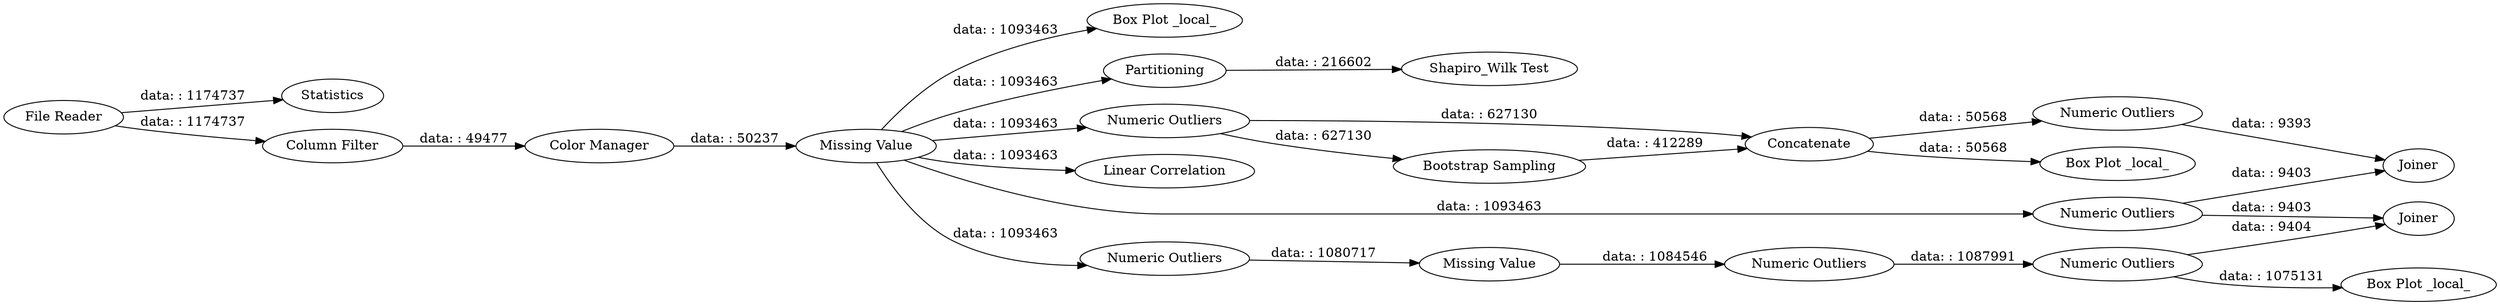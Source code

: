 digraph {
	"7270334037960332648_24" [label="Bootstrap Sampling"]
	"7270334037960332648_18" [label="Numeric Outliers"]
	"7270334037960332648_12" [label="Box Plot _local_"]
	"7270334037960332648_14" [label="Shapiro_Wilk Test"]
	"7270334037960332648_5" [label="Color Manager"]
	"7270334037960332648_22" [label=Joiner]
	"7270334037960332648_4" [label="Missing Value"]
	"7270334037960332648_19" [label="Numeric Outliers"]
	"7270334037960332648_2" [label=Statistics]
	"7270334037960332648_1" [label="File Reader"]
	"7270334037960332648_20" [label="Numeric Outliers"]
	"7270334037960332648_13" [label=Partitioning]
	"7270334037960332648_15" [label="Linear Correlation"]
	"7270334037960332648_27" [label=Joiner]
	"7270334037960332648_23" [label="Numeric Outliers"]
	"7270334037960332648_21" [label="Box Plot _local_"]
	"7270334037960332648_25" [label=Concatenate]
	"7270334037960332648_28" [label="Box Plot _local_"]
	"7270334037960332648_26" [label="Numeric Outliers"]
	"7270334037960332648_16" [label="Numeric Outliers"]
	"7270334037960332648_17" [label="Missing Value"]
	"7270334037960332648_3" [label="Column Filter"]
	"7270334037960332648_24" -> "7270334037960332648_25" [label="data: : 412289"]
	"7270334037960332648_23" -> "7270334037960332648_25" [label="data: : 627130"]
	"7270334037960332648_5" -> "7270334037960332648_4" [label="data: : 50237"]
	"7270334037960332648_19" -> "7270334037960332648_22" [label="data: : 9403"]
	"7270334037960332648_16" -> "7270334037960332648_17" [label="data: : 1080717"]
	"7270334037960332648_4" -> "7270334037960332648_13" [label="data: : 1093463"]
	"7270334037960332648_17" -> "7270334037960332648_18" [label="data: : 1084546"]
	"7270334037960332648_25" -> "7270334037960332648_26" [label="data: : 50568"]
	"7270334037960332648_1" -> "7270334037960332648_3" [label="data: : 1174737"]
	"7270334037960332648_4" -> "7270334037960332648_19" [label="data: : 1093463"]
	"7270334037960332648_3" -> "7270334037960332648_5" [label="data: : 49477"]
	"7270334037960332648_20" -> "7270334037960332648_22" [label="data: : 9404"]
	"7270334037960332648_4" -> "7270334037960332648_15" [label="data: : 1093463"]
	"7270334037960332648_1" -> "7270334037960332648_2" [label="data: : 1174737"]
	"7270334037960332648_13" -> "7270334037960332648_14" [label="data: : 216602"]
	"7270334037960332648_4" -> "7270334037960332648_16" [label="data: : 1093463"]
	"7270334037960332648_26" -> "7270334037960332648_27" [label="data: : 9393"]
	"7270334037960332648_23" -> "7270334037960332648_24" [label="data: : 627130"]
	"7270334037960332648_19" -> "7270334037960332648_27" [label="data: : 9403"]
	"7270334037960332648_18" -> "7270334037960332648_20" [label="data: : 1087991"]
	"7270334037960332648_4" -> "7270334037960332648_23" [label="data: : 1093463"]
	"7270334037960332648_25" -> "7270334037960332648_28" [label="data: : 50568"]
	"7270334037960332648_20" -> "7270334037960332648_21" [label="data: : 1075131"]
	"7270334037960332648_4" -> "7270334037960332648_12" [label="data: : 1093463"]
	rankdir=LR
}
